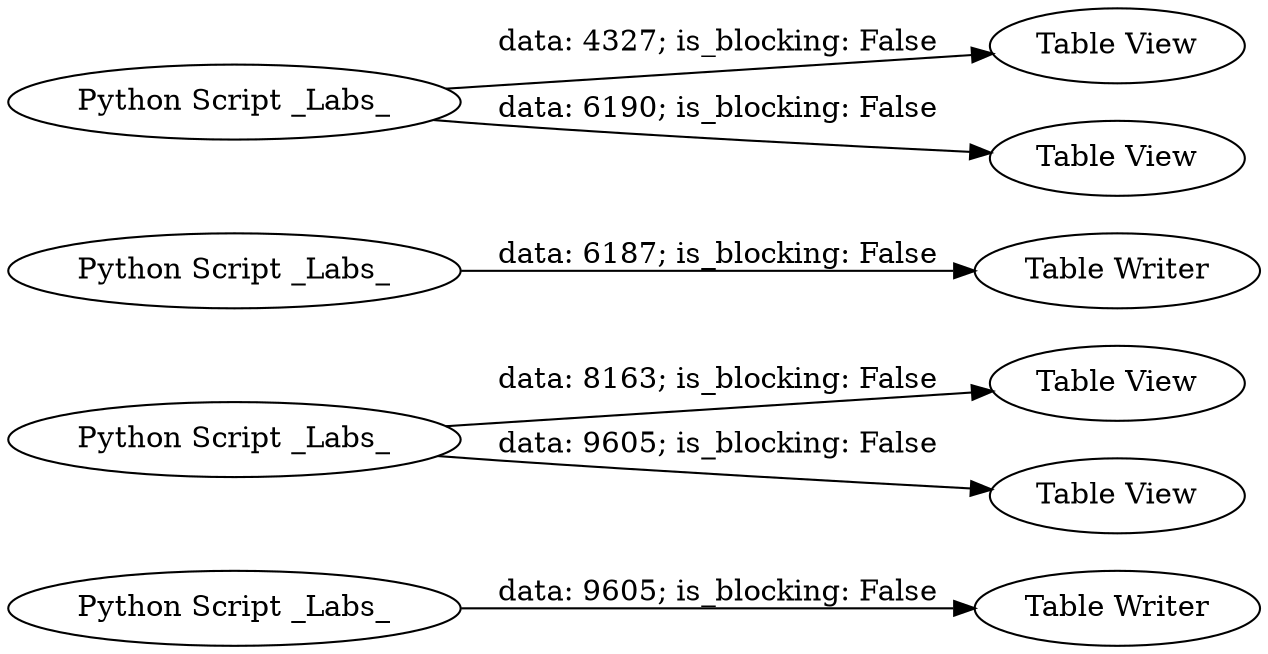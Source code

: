 digraph {
	"112034322536952024_6" [label="Table Writer"]
	"112034322536952024_3" [label="Python Script _Labs_"]
	"112034322536952024_14" [label="Table View"]
	"112034322536952024_13" [label="Table View"]
	"112034322536952024_5" [label="Table Writer"]
	"112034322536952024_12" [label="Table View"]
	"112034322536952024_2" [label="Python Script _Labs_"]
	"112034322536952024_4" [label="Python Script _Labs_"]
	"112034322536952024_1" [label="Python Script _Labs_"]
	"112034322536952024_11" [label="Table View"]
	"112034322536952024_3" -> "112034322536952024_6" [label="data: 9605; is_blocking: False"]
	"112034322536952024_2" -> "112034322536952024_12" [label="data: 4327; is_blocking: False"]
	"112034322536952024_1" -> "112034322536952024_5" [label="data: 6187; is_blocking: False"]
	"112034322536952024_2" -> "112034322536952024_11" [label="data: 6190; is_blocking: False"]
	"112034322536952024_4" -> "112034322536952024_13" [label="data: 9605; is_blocking: False"]
	"112034322536952024_4" -> "112034322536952024_14" [label="data: 8163; is_blocking: False"]
	rankdir=LR
}
